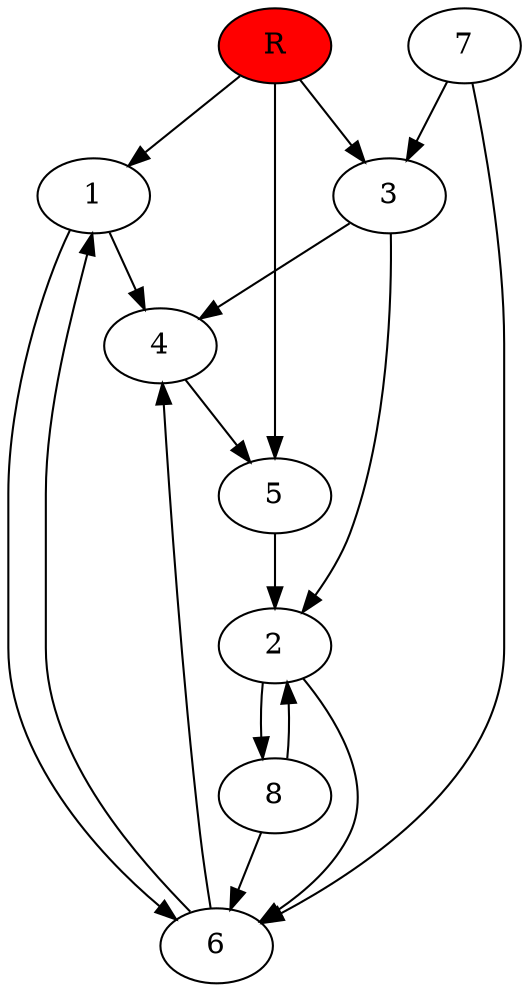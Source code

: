 digraph prb27985 {
	1
	2
	3
	4
	5
	6
	7
	8
	R [fillcolor="#ff0000" style=filled]
	1 -> 4
	1 -> 6
	2 -> 6
	2 -> 8
	3 -> 2
	3 -> 4
	4 -> 5
	5 -> 2
	6 -> 1
	6 -> 4
	7 -> 3
	7 -> 6
	8 -> 2
	8 -> 6
	R -> 1
	R -> 3
	R -> 5
}
